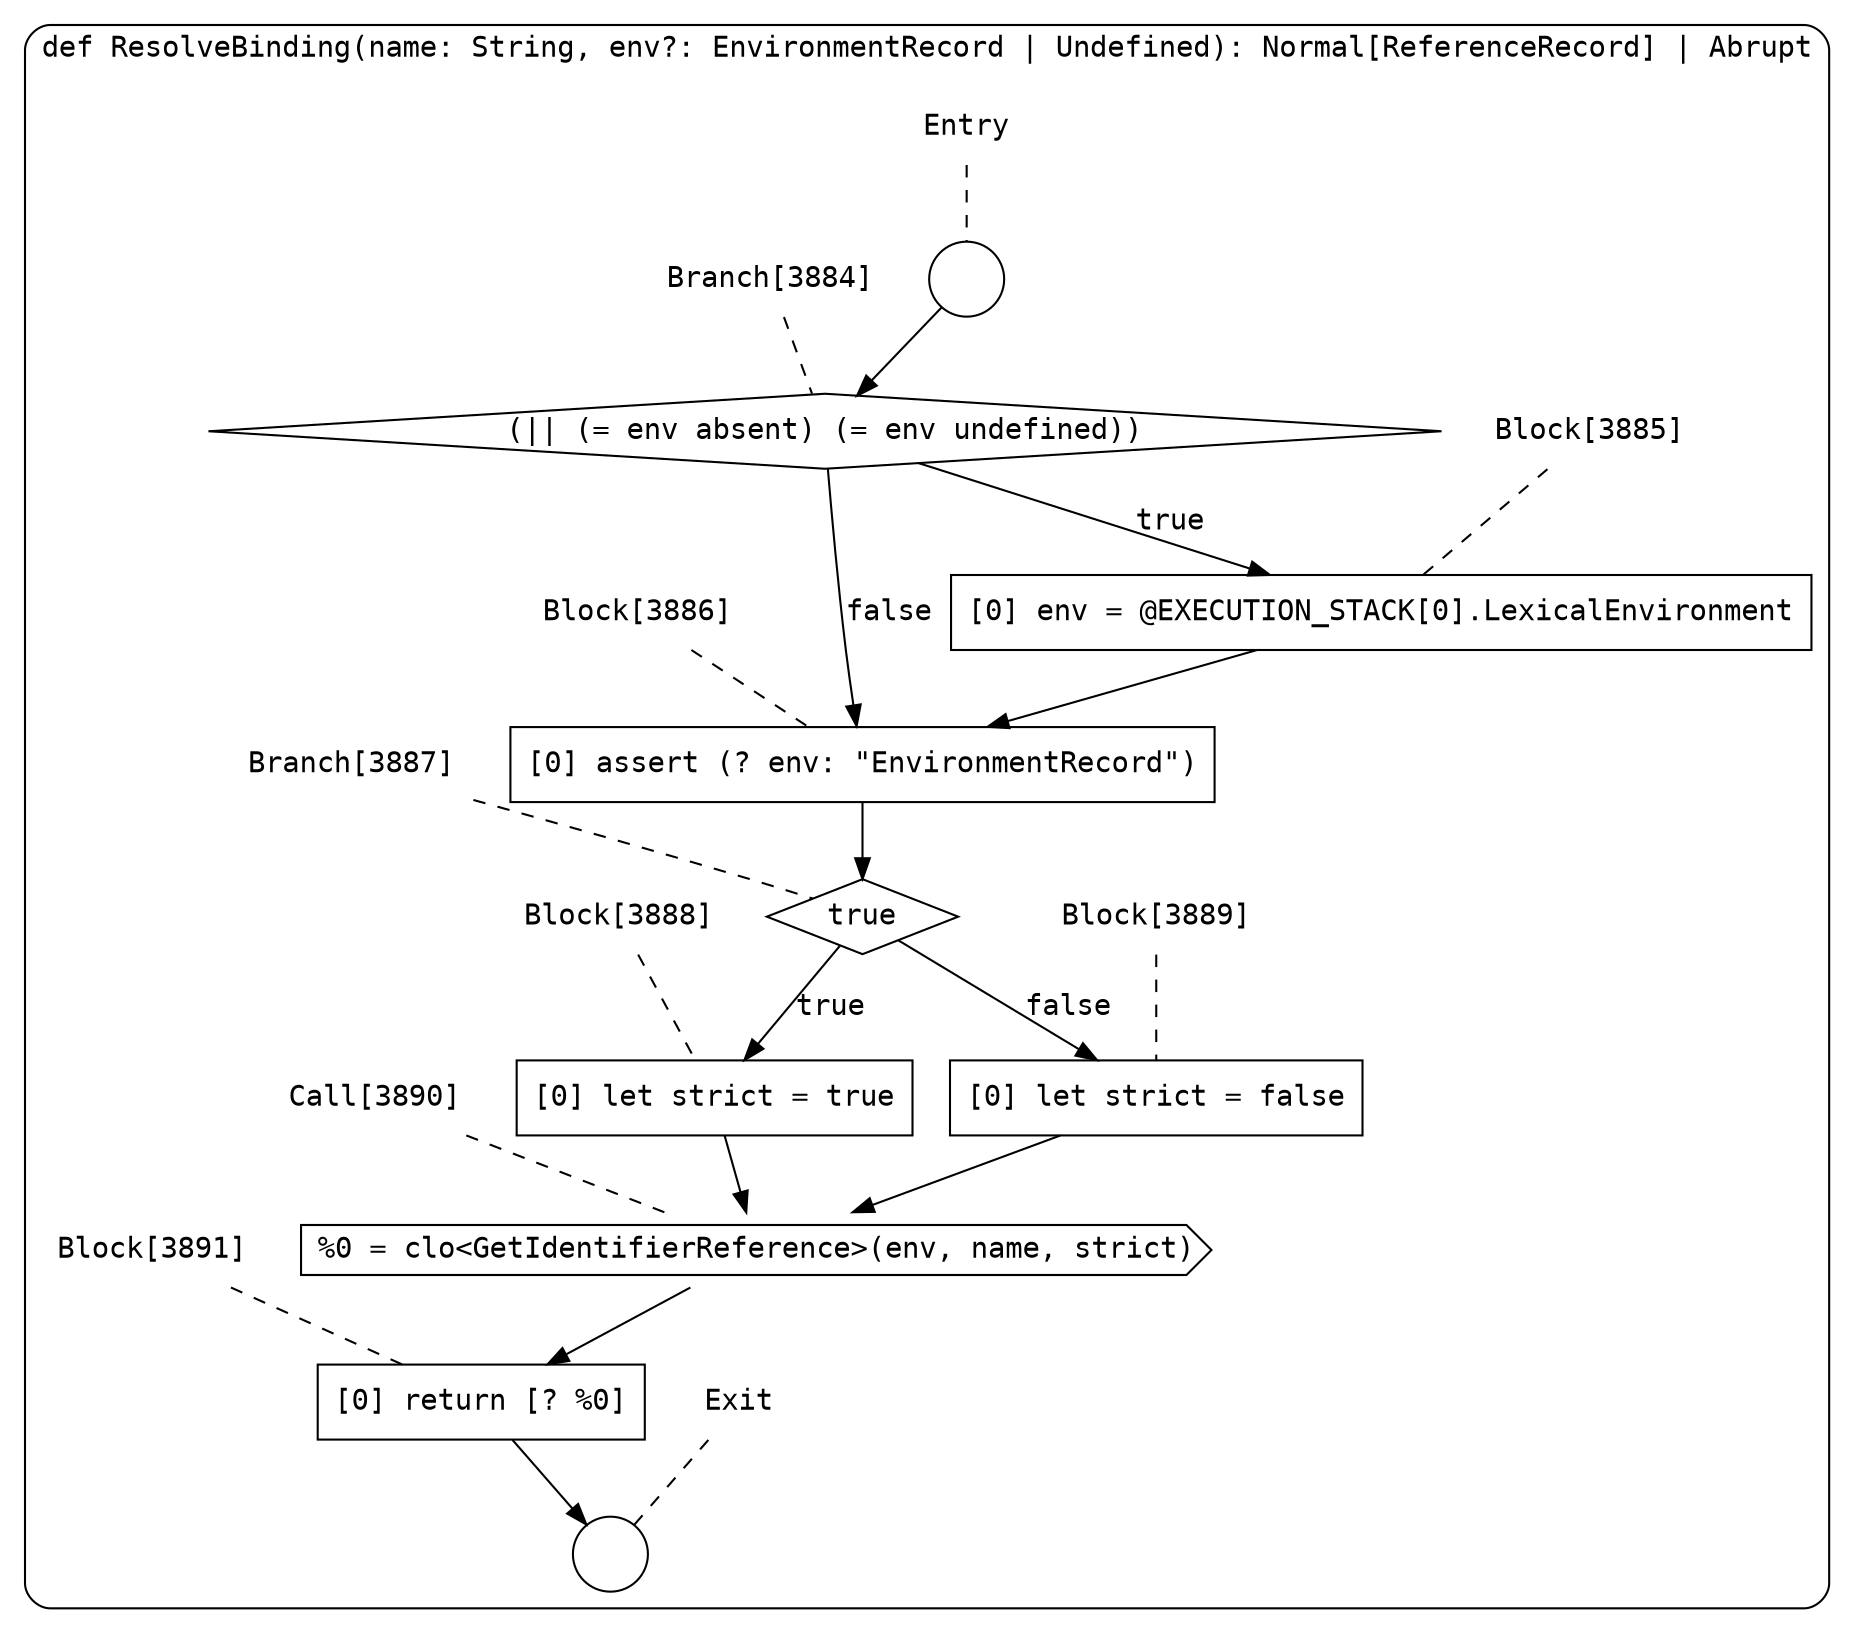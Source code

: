 digraph {
  graph [fontname = "Consolas"]
  node [fontname = "Consolas"]
  edge [fontname = "Consolas"]
  subgraph cluster1033 {
    label = "def ResolveBinding(name: String, env?: EnvironmentRecord | Undefined): Normal[ReferenceRecord] | Abrupt"
    style = rounded
    cluster1033_entry_name [shape=none, label=<<font color="black">Entry</font>>]
    cluster1033_entry_name -> cluster1033_entry [arrowhead=none, color="black", style=dashed]
    cluster1033_entry [shape=circle label=" " color="black" fillcolor="white" style=filled]
    cluster1033_entry -> node3884 [color="black"]
    cluster1033_exit_name [shape=none, label=<<font color="black">Exit</font>>]
    cluster1033_exit_name -> cluster1033_exit [arrowhead=none, color="black", style=dashed]
    cluster1033_exit [shape=circle label=" " color="black" fillcolor="white" style=filled]
    node3884_name [shape=none, label=<<font color="black">Branch[3884]</font>>]
    node3884_name -> node3884 [arrowhead=none, color="black", style=dashed]
    node3884 [shape=diamond, label=<<font color="black">(|| (= env absent) (= env undefined))</font>> color="black" fillcolor="white", style=filled]
    node3884 -> node3885 [label=<<font color="black">true</font>> color="black"]
    node3884 -> node3886 [label=<<font color="black">false</font>> color="black"]
    node3885_name [shape=none, label=<<font color="black">Block[3885]</font>>]
    node3885_name -> node3885 [arrowhead=none, color="black", style=dashed]
    node3885 [shape=box, label=<<font color="black">[0] env = @EXECUTION_STACK[0].LexicalEnvironment<BR ALIGN="LEFT"/></font>> color="black" fillcolor="white", style=filled]
    node3885 -> node3886 [color="black"]
    node3886_name [shape=none, label=<<font color="black">Block[3886]</font>>]
    node3886_name -> node3886 [arrowhead=none, color="black", style=dashed]
    node3886 [shape=box, label=<<font color="black">[0] assert (? env: &quot;EnvironmentRecord&quot;)<BR ALIGN="LEFT"/></font>> color="black" fillcolor="white", style=filled]
    node3886 -> node3887 [color="black"]
    node3887_name [shape=none, label=<<font color="black">Branch[3887]</font>>]
    node3887_name -> node3887 [arrowhead=none, color="black", style=dashed]
    node3887 [shape=diamond, label=<<font color="black">true</font>> color="black" fillcolor="white", style=filled]
    node3887 -> node3888 [label=<<font color="black">true</font>> color="black"]
    node3887 -> node3889 [label=<<font color="black">false</font>> color="black"]
    node3888_name [shape=none, label=<<font color="black">Block[3888]</font>>]
    node3888_name -> node3888 [arrowhead=none, color="black", style=dashed]
    node3888 [shape=box, label=<<font color="black">[0] let strict = true<BR ALIGN="LEFT"/></font>> color="black" fillcolor="white", style=filled]
    node3888 -> node3890 [color="black"]
    node3889_name [shape=none, label=<<font color="black">Block[3889]</font>>]
    node3889_name -> node3889 [arrowhead=none, color="black", style=dashed]
    node3889 [shape=box, label=<<font color="black">[0] let strict = false<BR ALIGN="LEFT"/></font>> color="black" fillcolor="white", style=filled]
    node3889 -> node3890 [color="black"]
    node3890_name [shape=none, label=<<font color="black">Call[3890]</font>>]
    node3890_name -> node3890 [arrowhead=none, color="black", style=dashed]
    node3890 [shape=cds, label=<<font color="black">%0 = clo&lt;GetIdentifierReference&gt;(env, name, strict)</font>> color="black" fillcolor="white", style=filled]
    node3890 -> node3891 [color="black"]
    node3891_name [shape=none, label=<<font color="black">Block[3891]</font>>]
    node3891_name -> node3891 [arrowhead=none, color="black", style=dashed]
    node3891 [shape=box, label=<<font color="black">[0] return [? %0]<BR ALIGN="LEFT"/></font>> color="black" fillcolor="white", style=filled]
    node3891 -> cluster1033_exit [color="black"]
  }
}